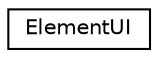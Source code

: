 digraph G
{
  edge [fontname="Helvetica",fontsize="10",labelfontname="Helvetica",labelfontsize="10"];
  node [fontname="Helvetica",fontsize="10",shape=record];
  rankdir="LR";
  Node1 [label="ElementUI",height=0.2,width=0.4,color="black", fillcolor="white", style="filled",URL="$class_element_u_i.html",tooltip="La classe concrète hériant de Element."];
}
